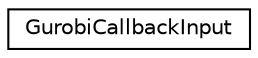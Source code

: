digraph "Graphical Class Hierarchy"
{
 // LATEX_PDF_SIZE
  edge [fontname="Helvetica",fontsize="10",labelfontname="Helvetica",labelfontsize="10"];
  node [fontname="Helvetica",fontsize="10",shape=record];
  rankdir="LR";
  Node0 [label="GurobiCallbackInput",height=0.2,width=0.4,color="black", fillcolor="white", style="filled",URL="$structoperations__research_1_1math__opt_1_1_gurobi_callback_input.html",tooltip=" "];
}
